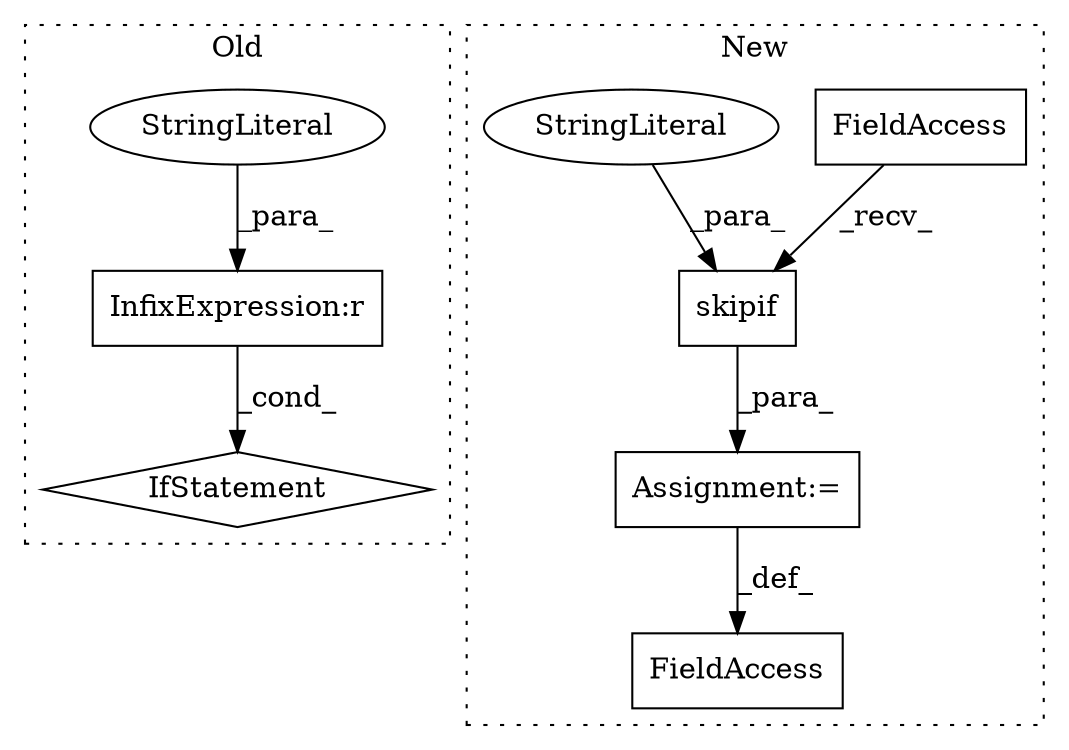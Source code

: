 digraph G {
subgraph cluster0 {
1 [label="IfStatement" a="25" s="567" l="3" shape="diamond"];
7 [label="InfixExpression:r" a="27" s="550" l="4" shape="box"];
8 [label="StringLiteral" a="45" s="554" l="12" shape="ellipse"];
label = "Old";
style="dotted";
}
subgraph cluster1 {
2 [label="skipif" a="32" s="336,468" l="7,1" shape="box"];
3 [label="FieldAccess" a="22" s="324" l="11" shape="box"];
4 [label="StringLiteral" a="45" s="398" l="70" shape="ellipse"];
5 [label="FieldAccess" a="22" s="313" l="10" shape="box"];
6 [label="Assignment:=" a="7" s="323" l="1" shape="box"];
label = "New";
style="dotted";
}
2 -> 6 [label="_para_"];
3 -> 2 [label="_recv_"];
4 -> 2 [label="_para_"];
6 -> 5 [label="_def_"];
7 -> 1 [label="_cond_"];
8 -> 7 [label="_para_"];
}